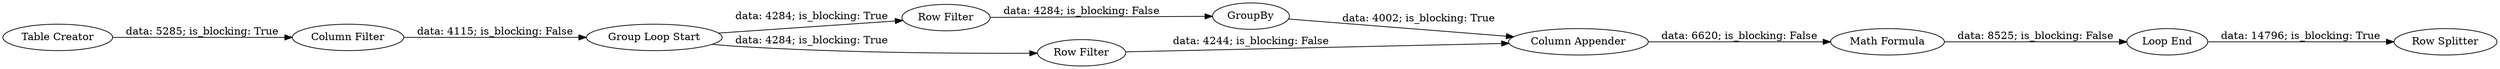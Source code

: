 digraph {
	"2333717867146236294_24" [label="Math Formula"]
	"2333717867146236294_26" [label="Loop End"]
	"2333717867146236294_27" [label="Column Filter"]
	"2333717867146236294_21" [label=GroupBy]
	"2333717867146236294_14" [label="Table Creator"]
	"2333717867146236294_19" [label="Row Filter"]
	"2333717867146236294_17" [label="Group Loop Start"]
	"2333717867146236294_20" [label="Row Filter"]
	"2333717867146236294_23" [label="Column Appender"]
	"2333717867146236294_25" [label="Row Splitter"]
	"2333717867146236294_14" -> "2333717867146236294_27" [label="data: 5285; is_blocking: True"]
	"2333717867146236294_26" -> "2333717867146236294_25" [label="data: 14796; is_blocking: True"]
	"2333717867146236294_20" -> "2333717867146236294_23" [label="data: 4244; is_blocking: False"]
	"2333717867146236294_24" -> "2333717867146236294_26" [label="data: 8525; is_blocking: False"]
	"2333717867146236294_27" -> "2333717867146236294_17" [label="data: 4115; is_blocking: False"]
	"2333717867146236294_19" -> "2333717867146236294_21" [label="data: 4284; is_blocking: False"]
	"2333717867146236294_23" -> "2333717867146236294_24" [label="data: 6620; is_blocking: False"]
	"2333717867146236294_17" -> "2333717867146236294_19" [label="data: 4284; is_blocking: True"]
	"2333717867146236294_17" -> "2333717867146236294_20" [label="data: 4284; is_blocking: True"]
	"2333717867146236294_21" -> "2333717867146236294_23" [label="data: 4002; is_blocking: True"]
	rankdir=LR
}
